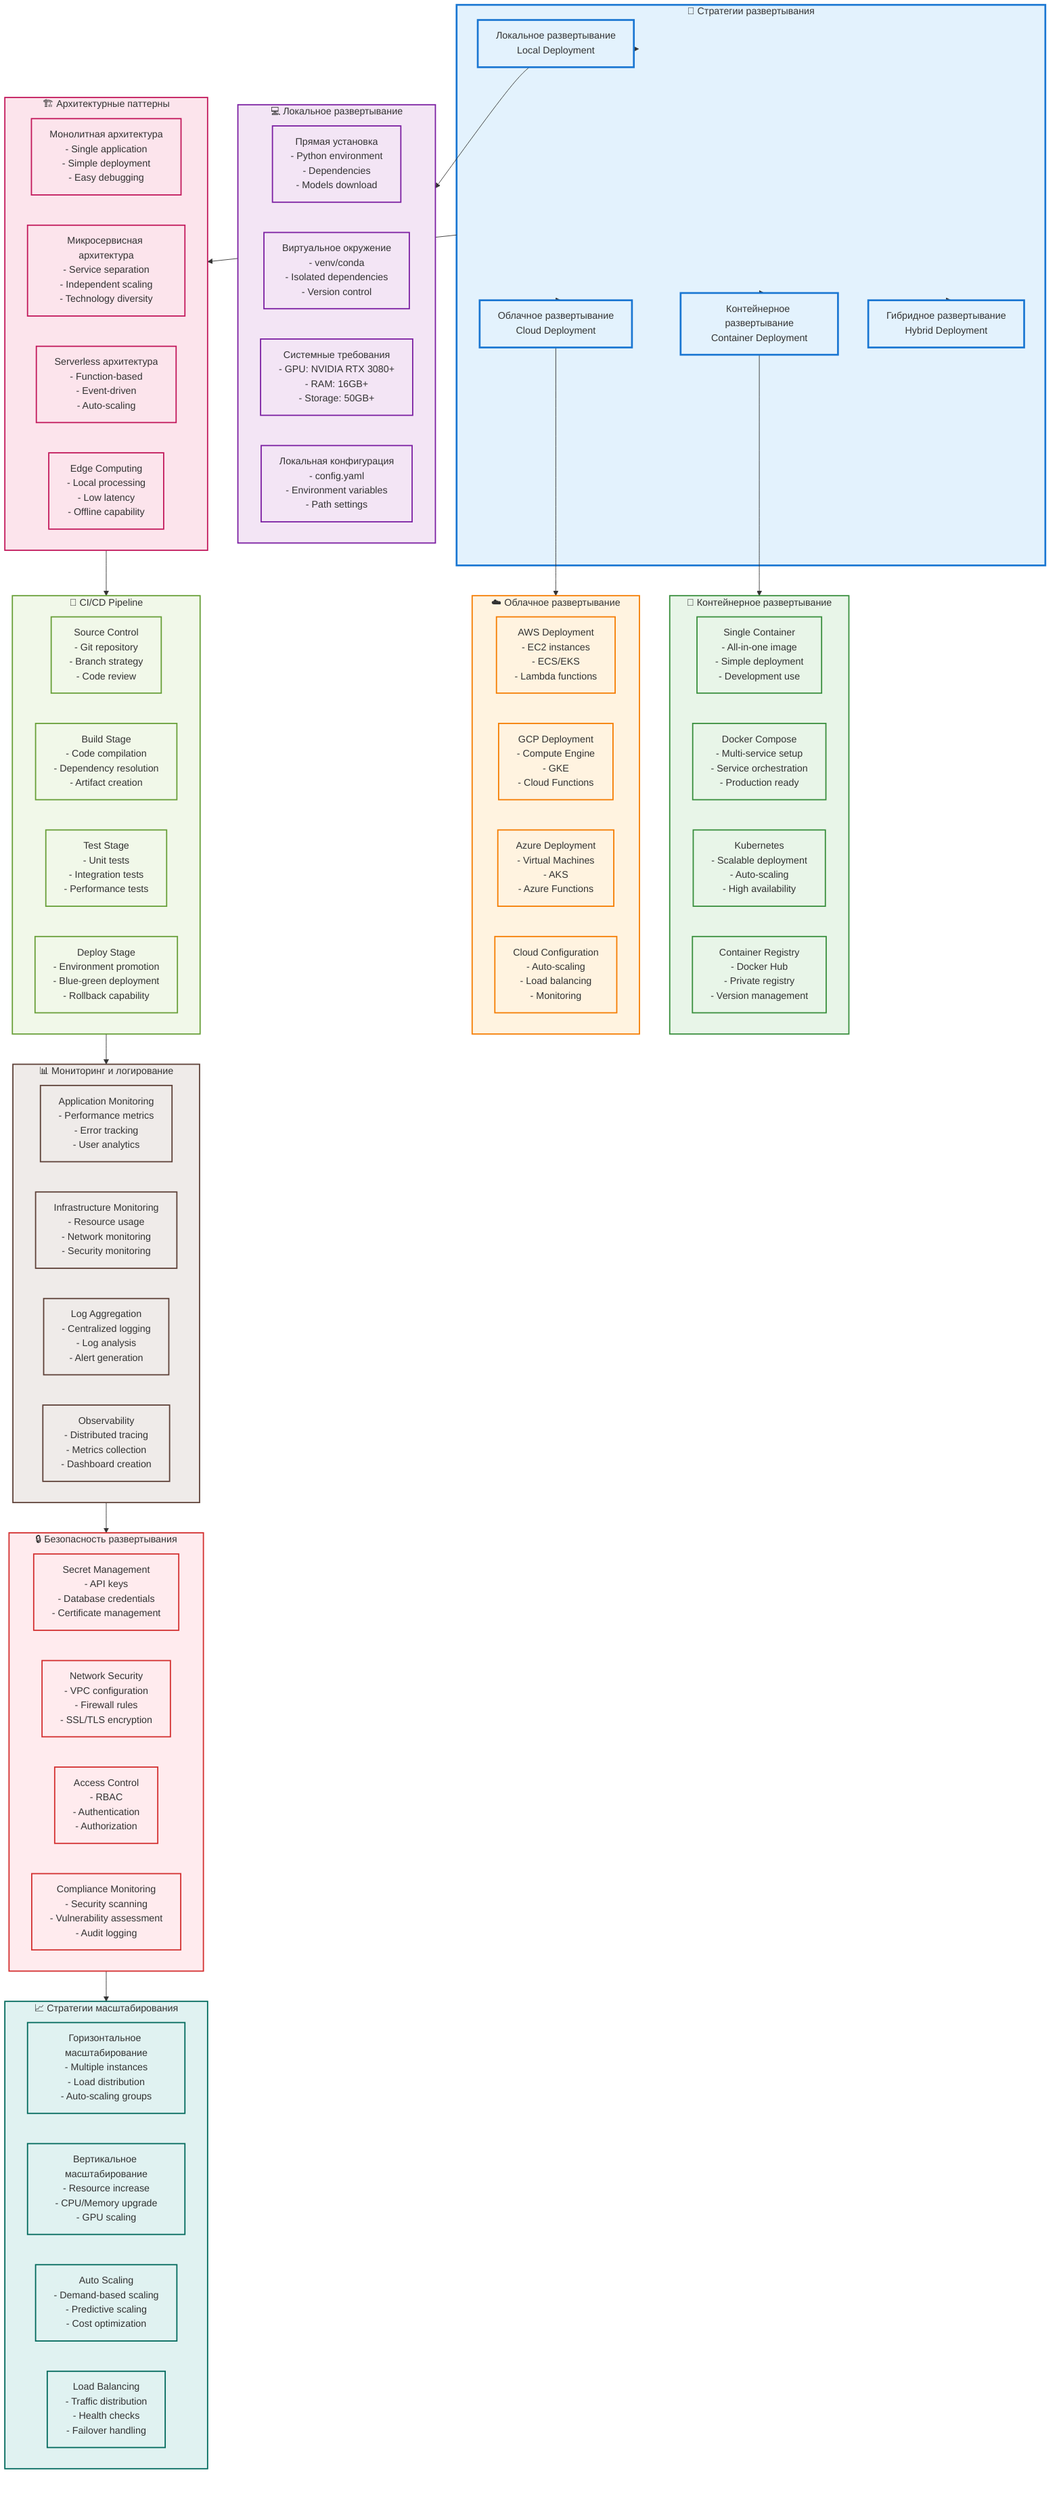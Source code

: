 graph TB
    %% Стратегии развертывания
    subgraph DeploymentStrategies ["🚀 Стратегии развертывания"]
        LocalDeployment[Локальное развертывание<br/>Local Deployment]
        ContainerDeployment[Контейнерное развертывание<br/>Container Deployment]
        CloudDeployment[Облачное развертывание<br/>Cloud Deployment]
        HybridDeployment[Гибридное развертывание<br/>Hybrid Deployment]
    end
    
    %% Локальное развертывание
    subgraph LocalDeploymentDetails ["💻 Локальное развертывание"]
        DirectInstall[Прямая установка<br/>- Python environment<br/>- Dependencies<br/>- Models download]
        VirtualEnv[Виртуальное окружение<br/>- venv/conda<br/>- Isolated dependencies<br/>- Version control]
        SystemRequirements[Системные требования<br/>- GPU: NVIDIA RTX 3080+<br/>- RAM: 16GB+<br/>- Storage: 50GB+]
        LocalConfig[Локальная конфигурация<br/>- config.yaml<br/>- Environment variables<br/>- Path settings]
    end
    
    %% Контейнерное развертывание
    subgraph ContainerDeploymentDetails ["🐳 Контейнерное развертывание"]
        DockerSingle[Single Container<br/>- All-in-one image<br/>- Simple deployment<br/>- Development use]
        DockerCompose[Docker Compose<br/>- Multi-service setup<br/>- Service orchestration<br/>- Production ready]
        Kubernetes[Kubernetes<br/>- Scalable deployment<br/>- Auto-scaling<br/>- High availability]
        ContainerRegistry[Container Registry<br/>- Docker Hub<br/>- Private registry<br/>- Version management]
    end
    
    %% Облачное развертывание
    subgraph CloudDeploymentDetails ["☁️ Облачное развертывание"]
        AWSDeployment[AWS Deployment<br/>- EC2 instances<br/>- ECS/EKS<br/>- Lambda functions]
        GCPDeployment[GCP Deployment<br/>- Compute Engine<br/>- GKE<br/>- Cloud Functions]
        AzureDeployment[Azure Deployment<br/>- Virtual Machines<br/>- AKS<br/>- Azure Functions]
        CloudConfig[Cloud Configuration<br/>- Auto-scaling<br/>- Load balancing<br/>- Monitoring]
    end
    
    %% Архитектурные паттерны
    subgraph ArchitecturalPatterns ["🏗️ Архитектурные паттерны"]
        Monolith[Монолитная архитектура<br/>- Single application<br/>- Simple deployment<br/>- Easy debugging]
        Microservices[Микросервисная архитектура<br/>- Service separation<br/>- Independent scaling<br/>- Technology diversity]
        Serverless[Serverless архитектура<br/>- Function-based<br/>- Event-driven<br/>- Auto-scaling]
        EdgeComputing[Edge Computing<br/>- Local processing<br/>- Low latency<br/>- Offline capability]
    end
    
    %% CI/CD Pipeline
    subgraph CICDPipeline ["🔄 CI/CD Pipeline"]
        SourceControl[Source Control<br/>- Git repository<br/>- Branch strategy<br/>- Code review]
        BuildStage[Build Stage<br/>- Code compilation<br/>- Dependency resolution<br/>- Artifact creation]
        TestStage[Test Stage<br/>- Unit tests<br/>- Integration tests<br/>- Performance tests]
        DeployStage[Deploy Stage<br/>- Environment promotion<br/>- Blue-green deployment<br/>- Rollback capability]
    end
    
    %% Мониторинг и логирование
    subgraph MonitoringLogging ["📊 Мониторинг и логирование"]
        ApplicationMonitoring[Application Monitoring<br/>- Performance metrics<br/>- Error tracking<br/>- User analytics]
        InfrastructureMonitoring[Infrastructure Monitoring<br/>- Resource usage<br/>- Network monitoring<br/>- Security monitoring]
        LogAggregation[Log Aggregation<br/>- Centralized logging<br/>- Log analysis<br/>- Alert generation]
        Observability[Observability<br/>- Distributed tracing<br/>- Metrics collection<br/>- Dashboard creation]
    end
    
    %% Безопасность развертывания
    subgraph DeploymentSecurity ["🔒 Безопасность развертывания"]
        SecretManagement[Secret Management<br/>- API keys<br/>- Database credentials<br/>- Certificate management]
        NetworkSecurity[Network Security<br/>- VPC configuration<br/>- Firewall rules<br/>- SSL/TLS encryption]
        AccessControl[Access Control<br/>- RBAC<br/>- Authentication<br/>- Authorization]
        ComplianceMonitoring[Compliance Monitoring<br/>- Security scanning<br/>- Vulnerability assessment<br/>- Audit logging]
    end
    
    %% Масштабирование
    subgraph ScalingStrategies ["📈 Стратегии масштабирования"]
        HorizontalScaling[Горизонтальное масштабирование<br/>- Multiple instances<br/>- Load distribution<br/>- Auto-scaling groups]
        VerticalScaling[Вертикальное масштабирование<br/>- Resource increase<br/>- CPU/Memory upgrade<br/>- GPU scaling]
        AutoScaling[Auto Scaling<br/>- Demand-based scaling<br/>- Predictive scaling<br/>- Cost optimization]
        LoadBalancing[Load Balancing<br/>- Traffic distribution<br/>- Health checks<br/>- Failover handling]
    end
    
    %% Связи
    DeploymentStrategies --> LocalDeployment
    DeploymentStrategies --> ContainerDeployment
    DeploymentStrategies --> CloudDeployment
    DeploymentStrategies --> HybridDeployment
    
    LocalDeployment --> LocalDeploymentDetails
    ContainerDeployment --> ContainerDeploymentDetails
    CloudDeployment --> CloudDeploymentDetails
    
    DeploymentStrategies --> ArchitecturalPatterns
    ArchitecturalPatterns --> CICDPipeline
    CICDPipeline --> MonitoringLogging
    MonitoringLogging --> DeploymentSecurity
    DeploymentSecurity --> ScalingStrategies
    
    %% Стили
    classDef strategyStyle fill:#e3f2fd,stroke:#1976d2,stroke-width:3px
    classDef localStyle fill:#f3e5f5,stroke:#7b1fa2,stroke-width:2px
    classDef containerStyle fill:#e8f5e8,stroke:#388e3c,stroke-width:2px
    classDef cloudStyle fill:#fff3e0,stroke:#f57c00,stroke-width:2px
    classDef architectureStyle fill:#fce4ec,stroke:#c2185b,stroke-width:2px
    classDef cicdStyle fill:#f1f8e9,stroke:#689f38,stroke-width:2px
    classDef monitoringStyle fill:#efebe9,stroke:#5d4037,stroke-width:2px
    classDef securityStyle fill:#ffebee,stroke:#d32f2f,stroke-width:2px
    classDef scalingStyle fill:#e0f2f1,stroke:#00695c,stroke-width:2px
    
    class DeploymentStrategies,LocalDeployment,ContainerDeployment,CloudDeployment,HybridDeployment strategyStyle
    class LocalDeploymentDetails,DirectInstall,VirtualEnv,SystemRequirements,LocalConfig localStyle
    class ContainerDeploymentDetails,DockerSingle,DockerCompose,Kubernetes,ContainerRegistry containerStyle
    class CloudDeploymentDetails,AWSDeployment,GCPDeployment,AzureDeployment,CloudConfig cloudStyle
    class ArchitecturalPatterns,Monolith,Microservices,Serverless,EdgeComputing architectureStyle
    class CICDPipeline,SourceControl,BuildStage,TestStage,DeployStage cicdStyle
    class MonitoringLogging,ApplicationMonitoring,InfrastructureMonitoring,LogAggregation,Observability monitoringStyle
    class DeploymentSecurity,SecretManagement,NetworkSecurity,AccessControl,ComplianceMonitoring securityStyle
    class ScalingStrategies,HorizontalScaling,VerticalScaling,AutoScaling,LoadBalancing scalingStyle